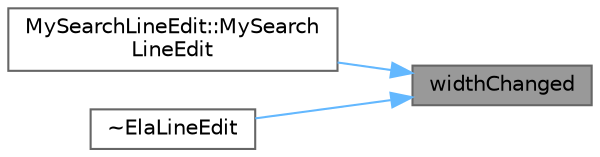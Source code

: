 digraph "widthChanged"
{
 // LATEX_PDF_SIZE
  bgcolor="transparent";
  edge [fontname=Helvetica,fontsize=10,labelfontname=Helvetica,labelfontsize=10];
  node [fontname=Helvetica,fontsize=10,shape=box,height=0.2,width=0.4];
  rankdir="RL";
  Node1 [id="Node000001",label="widthChanged",height=0.2,width=0.4,color="gray40", fillcolor="grey60", style="filled", fontcolor="black",tooltip=" "];
  Node1 -> Node2 [id="edge1_Node000001_Node000002",dir="back",color="steelblue1",style="solid",tooltip=" "];
  Node2 [id="Node000002",label="MySearchLineEdit::MySearch\lLineEdit",height=0.2,width=0.4,color="grey40", fillcolor="white", style="filled",URL="$class_my_search_line_edit.html#ab5080d3863379b58461217d6651429d2",tooltip="构造函数，初始化搜索输入框"];
  Node1 -> Node3 [id="edge2_Node000001_Node000003",dir="back",color="steelblue1",style="solid",tooltip=" "];
  Node3 [id="Node000003",label="~ElaLineEdit",height=0.2,width=0.4,color="grey40", fillcolor="white", style="filled",URL="$class_ela_line_edit.html#a8bff38e5aa38ad71a88f34e1118541f1",tooltip="新增"];
}
